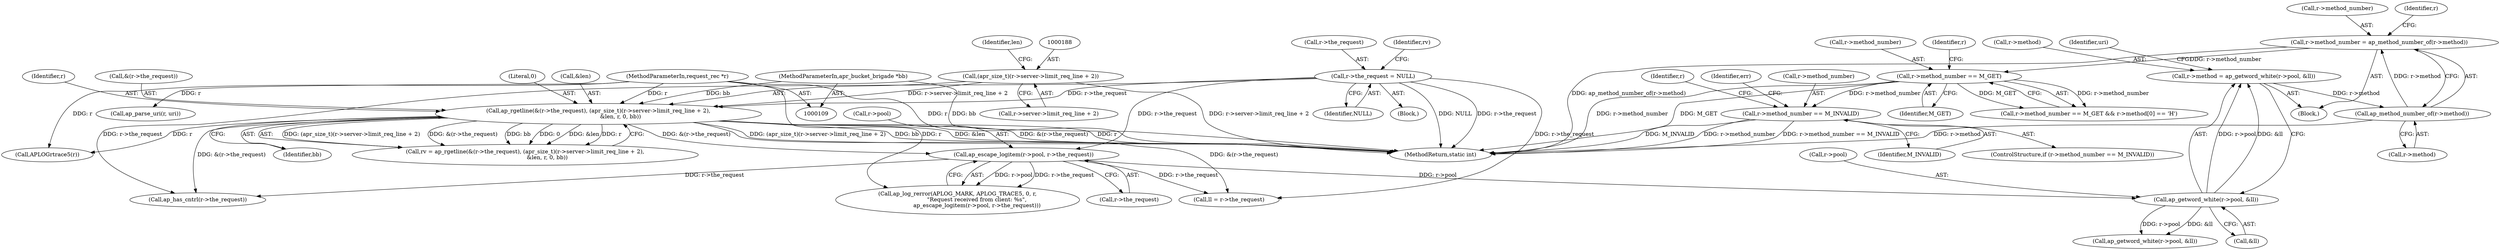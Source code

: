 digraph "0_httpd_6a974059190b8a0c7e499f4ab12fe108127099cb@pointer" {
"1000593" [label="(Call,r->method_number == M_INVALID)"];
"1000321" [label="(Call,r->method_number == M_GET)"];
"1000311" [label="(Call,r->method_number = ap_method_number_of(r->method))"];
"1000315" [label="(Call,ap_method_number_of(r->method))"];
"1000293" [label="(Call,r->method = ap_getword_white(r->pool, &ll))"];
"1000297" [label="(Call,ap_getword_white(r->pool, &ll))"];
"1000276" [label="(Call,ap_escape_logitem(r->pool, r->the_request))"];
"1000175" [label="(Call,r->the_request = NULL)"];
"1000182" [label="(Call,ap_rgetline(&(r->the_request), (apr_size_t)(r->server->limit_req_line + 2),\n                         &len, r, 0, bb))"];
"1000187" [label="(Call,(apr_size_t)(r->server->limit_req_line + 2))"];
"1000110" [label="(MethodParameterIn,request_rec *r)"];
"1000111" [label="(MethodParameterIn,apr_bucket_brigade *bb)"];
"1000312" [label="(Call,r->method_number)"];
"1000288" [label="(Call,ll = r->the_request)"];
"1000316" [label="(Call,r->method)"];
"1000305" [label="(Call,ap_getword_white(r->pool, &ll))"];
"1000592" [label="(ControlStructure,if (r->method_number == M_INVALID))"];
"1000176" [label="(Call,r->the_request)"];
"1000339" [label="(Call,ap_parse_uri(r, uri))"];
"1000198" [label="(Identifier,r)"];
"1000277" [label="(Call,r->pool)"];
"1000323" [label="(Identifier,r)"];
"1000294" [label="(Call,r->method)"];
"1000329" [label="(Identifier,r)"];
"1000197" [label="(Identifier,len)"];
"1000180" [label="(Call,rv = ap_rgetline(&(r->the_request), (apr_size_t)(r->server->limit_req_line + 2),\n                         &len, r, 0, bb))"];
"1000189" [label="(Call,r->server->limit_req_line + 2)"];
"1000276" [label="(Call,ap_escape_logitem(r->pool, r->the_request))"];
"1000175" [label="(Call,r->the_request = NULL)"];
"1000607" [label="(Identifier,r)"];
"1000311" [label="(Call,r->method_number = ap_method_number_of(r->method))"];
"1000112" [label="(Block,)"];
"1000304" [label="(Identifier,uri)"];
"1000597" [label="(Identifier,M_INVALID)"];
"1000182" [label="(Call,ap_rgetline(&(r->the_request), (apr_size_t)(r->server->limit_req_line + 2),\n                         &len, r, 0, bb))"];
"1000270" [label="(Call,ap_log_rerror(APLOG_MARK, APLOG_TRACE5, 0, r,\n                      \"Request received from client: %s\",\n                      ap_escape_logitem(r->pool, r->the_request)))"];
"1000297" [label="(Call,ap_getword_white(r->pool, &ll))"];
"1000110" [label="(MethodParameterIn,request_rec *r)"];
"1000293" [label="(Call,r->method = ap_getword_white(r->pool, &ll))"];
"1000200" [label="(Identifier,bb)"];
"1000187" [label="(Call,(apr_size_t)(r->server->limit_req_line + 2))"];
"1000267" [label="(Call,APLOGrtrace5(r))"];
"1000173" [label="(Block,)"];
"1000301" [label="(Call,&ll)"];
"1000183" [label="(Call,&(r->the_request))"];
"1000179" [label="(Identifier,NULL)"];
"1000199" [label="(Literal,0)"];
"1000298" [label="(Call,r->pool)"];
"1000593" [label="(Call,r->method_number == M_INVALID)"];
"1000111" [label="(MethodParameterIn,apr_bucket_brigade *bb)"];
"1000322" [label="(Call,r->method_number)"];
"1000315" [label="(Call,ap_method_number_of(r->method))"];
"1000321" [label="(Call,r->method_number == M_GET)"];
"1000556" [label="(Call,ap_has_cntrl(r->the_request))"];
"1000280" [label="(Call,r->the_request)"];
"1000320" [label="(Call,r->method_number == M_GET && r->method[0] == 'H')"];
"1000325" [label="(Identifier,M_GET)"];
"1000196" [label="(Call,&len)"];
"1000181" [label="(Identifier,rv)"];
"1000635" [label="(MethodReturn,static int)"];
"1000600" [label="(Identifier,err)"];
"1000594" [label="(Call,r->method_number)"];
"1000593" -> "1000592"  [label="AST: "];
"1000593" -> "1000597"  [label="CFG: "];
"1000594" -> "1000593"  [label="AST: "];
"1000597" -> "1000593"  [label="AST: "];
"1000600" -> "1000593"  [label="CFG: "];
"1000607" -> "1000593"  [label="CFG: "];
"1000593" -> "1000635"  [label="DDG: M_INVALID"];
"1000593" -> "1000635"  [label="DDG: r->method_number"];
"1000593" -> "1000635"  [label="DDG: r->method_number == M_INVALID"];
"1000321" -> "1000593"  [label="DDG: r->method_number"];
"1000321" -> "1000320"  [label="AST: "];
"1000321" -> "1000325"  [label="CFG: "];
"1000322" -> "1000321"  [label="AST: "];
"1000325" -> "1000321"  [label="AST: "];
"1000329" -> "1000321"  [label="CFG: "];
"1000320" -> "1000321"  [label="CFG: "];
"1000321" -> "1000635"  [label="DDG: r->method_number"];
"1000321" -> "1000635"  [label="DDG: M_GET"];
"1000321" -> "1000320"  [label="DDG: r->method_number"];
"1000321" -> "1000320"  [label="DDG: M_GET"];
"1000311" -> "1000321"  [label="DDG: r->method_number"];
"1000311" -> "1000112"  [label="AST: "];
"1000311" -> "1000315"  [label="CFG: "];
"1000312" -> "1000311"  [label="AST: "];
"1000315" -> "1000311"  [label="AST: "];
"1000323" -> "1000311"  [label="CFG: "];
"1000311" -> "1000635"  [label="DDG: ap_method_number_of(r->method)"];
"1000315" -> "1000311"  [label="DDG: r->method"];
"1000315" -> "1000316"  [label="CFG: "];
"1000316" -> "1000315"  [label="AST: "];
"1000315" -> "1000635"  [label="DDG: r->method"];
"1000293" -> "1000315"  [label="DDG: r->method"];
"1000293" -> "1000112"  [label="AST: "];
"1000293" -> "1000297"  [label="CFG: "];
"1000294" -> "1000293"  [label="AST: "];
"1000297" -> "1000293"  [label="AST: "];
"1000304" -> "1000293"  [label="CFG: "];
"1000297" -> "1000293"  [label="DDG: r->pool"];
"1000297" -> "1000293"  [label="DDG: &ll"];
"1000297" -> "1000301"  [label="CFG: "];
"1000298" -> "1000297"  [label="AST: "];
"1000301" -> "1000297"  [label="AST: "];
"1000276" -> "1000297"  [label="DDG: r->pool"];
"1000297" -> "1000305"  [label="DDG: r->pool"];
"1000297" -> "1000305"  [label="DDG: &ll"];
"1000276" -> "1000270"  [label="AST: "];
"1000276" -> "1000280"  [label="CFG: "];
"1000277" -> "1000276"  [label="AST: "];
"1000280" -> "1000276"  [label="AST: "];
"1000270" -> "1000276"  [label="CFG: "];
"1000276" -> "1000270"  [label="DDG: r->pool"];
"1000276" -> "1000270"  [label="DDG: r->the_request"];
"1000175" -> "1000276"  [label="DDG: r->the_request"];
"1000182" -> "1000276"  [label="DDG: &(r->the_request)"];
"1000276" -> "1000288"  [label="DDG: r->the_request"];
"1000276" -> "1000556"  [label="DDG: r->the_request"];
"1000175" -> "1000173"  [label="AST: "];
"1000175" -> "1000179"  [label="CFG: "];
"1000176" -> "1000175"  [label="AST: "];
"1000179" -> "1000175"  [label="AST: "];
"1000181" -> "1000175"  [label="CFG: "];
"1000175" -> "1000635"  [label="DDG: NULL"];
"1000175" -> "1000635"  [label="DDG: r->the_request"];
"1000175" -> "1000182"  [label="DDG: r->the_request"];
"1000175" -> "1000288"  [label="DDG: r->the_request"];
"1000175" -> "1000556"  [label="DDG: r->the_request"];
"1000182" -> "1000180"  [label="AST: "];
"1000182" -> "1000200"  [label="CFG: "];
"1000183" -> "1000182"  [label="AST: "];
"1000187" -> "1000182"  [label="AST: "];
"1000196" -> "1000182"  [label="AST: "];
"1000198" -> "1000182"  [label="AST: "];
"1000199" -> "1000182"  [label="AST: "];
"1000200" -> "1000182"  [label="AST: "];
"1000180" -> "1000182"  [label="CFG: "];
"1000182" -> "1000635"  [label="DDG: (apr_size_t)(r->server->limit_req_line + 2)"];
"1000182" -> "1000635"  [label="DDG: bb"];
"1000182" -> "1000635"  [label="DDG: &len"];
"1000182" -> "1000635"  [label="DDG: &(r->the_request)"];
"1000182" -> "1000635"  [label="DDG: r"];
"1000182" -> "1000180"  [label="DDG: (apr_size_t)(r->server->limit_req_line + 2)"];
"1000182" -> "1000180"  [label="DDG: &(r->the_request)"];
"1000182" -> "1000180"  [label="DDG: bb"];
"1000182" -> "1000180"  [label="DDG: 0"];
"1000182" -> "1000180"  [label="DDG: &len"];
"1000182" -> "1000180"  [label="DDG: r"];
"1000187" -> "1000182"  [label="DDG: r->server->limit_req_line + 2"];
"1000110" -> "1000182"  [label="DDG: r"];
"1000111" -> "1000182"  [label="DDG: bb"];
"1000182" -> "1000267"  [label="DDG: r"];
"1000182" -> "1000288"  [label="DDG: &(r->the_request)"];
"1000182" -> "1000556"  [label="DDG: &(r->the_request)"];
"1000187" -> "1000189"  [label="CFG: "];
"1000188" -> "1000187"  [label="AST: "];
"1000189" -> "1000187"  [label="AST: "];
"1000197" -> "1000187"  [label="CFG: "];
"1000187" -> "1000635"  [label="DDG: r->server->limit_req_line + 2"];
"1000110" -> "1000109"  [label="AST: "];
"1000110" -> "1000635"  [label="DDG: r"];
"1000110" -> "1000267"  [label="DDG: r"];
"1000110" -> "1000270"  [label="DDG: r"];
"1000110" -> "1000339"  [label="DDG: r"];
"1000111" -> "1000109"  [label="AST: "];
"1000111" -> "1000635"  [label="DDG: bb"];
}
